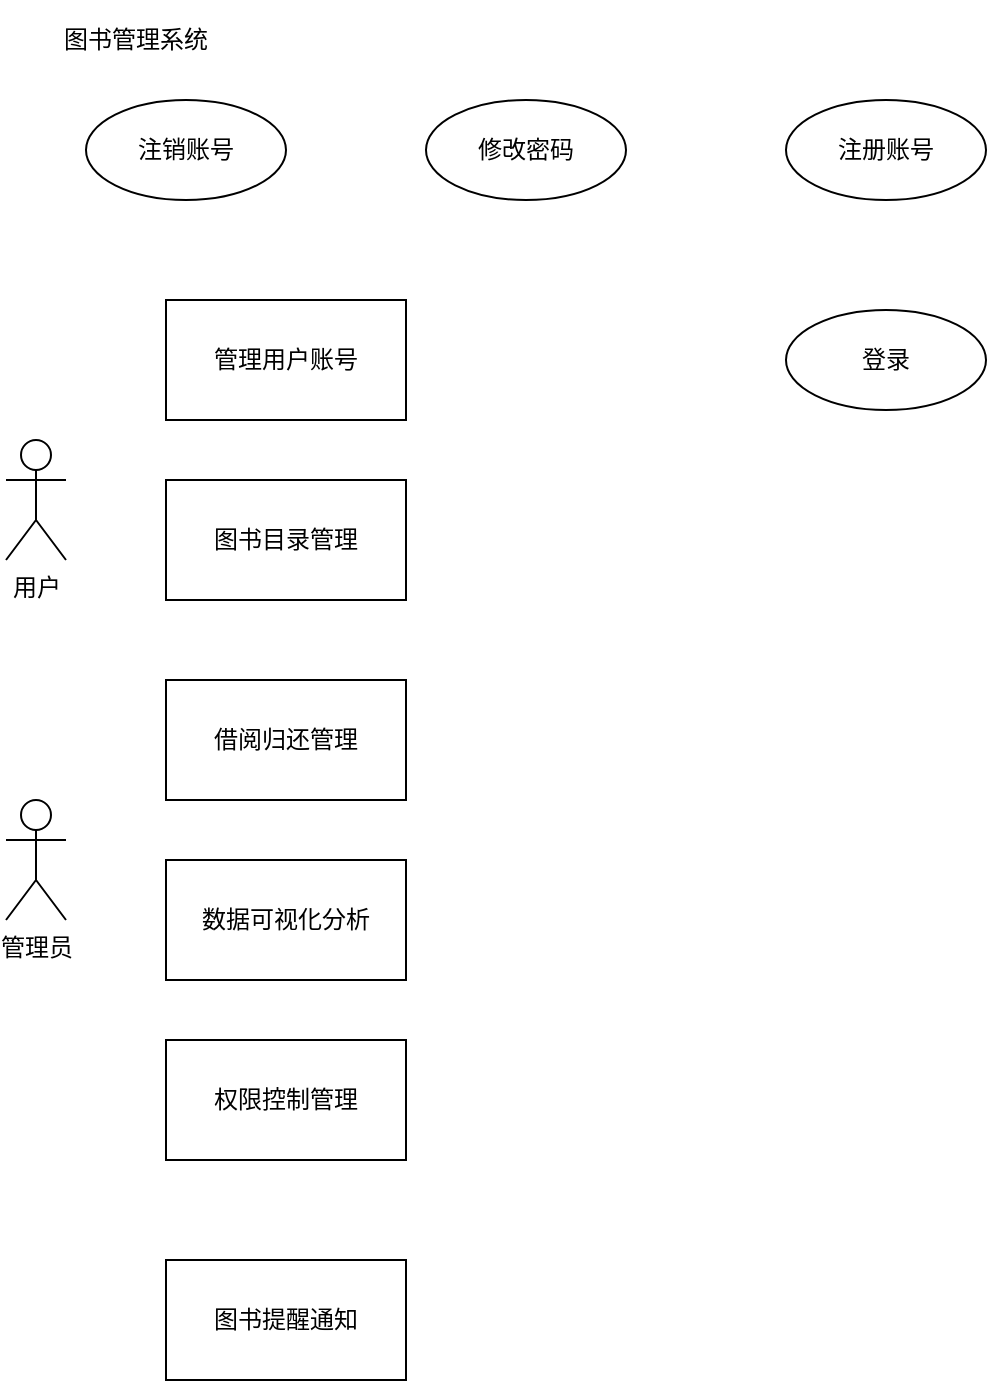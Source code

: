 <mxfile version="21.2.9" type="github">
  <diagram name="第 1 页" id="qoo20HcpE0CQszKYp_CD">
    <mxGraphModel dx="1155" dy="721" grid="1" gridSize="10" guides="1" tooltips="1" connect="1" arrows="1" fold="1" page="1" pageScale="1" pageWidth="827" pageHeight="1169" math="0" shadow="0">
      <root>
        <mxCell id="0" />
        <mxCell id="1" parent="0" />
        <mxCell id="KE7QJ5qcuOXsBu1_FsYn-1" value="管理用户账号" style="rounded=0;whiteSpace=wrap;html=1;" vertex="1" parent="1">
          <mxGeometry x="110" y="160" width="120" height="60" as="geometry" />
        </mxCell>
        <mxCell id="KE7QJ5qcuOXsBu1_FsYn-2" value="图书目录管理" style="rounded=0;whiteSpace=wrap;html=1;" vertex="1" parent="1">
          <mxGeometry x="110" y="250" width="120" height="60" as="geometry" />
        </mxCell>
        <mxCell id="KE7QJ5qcuOXsBu1_FsYn-3" value="借阅归还管理" style="rounded=0;whiteSpace=wrap;html=1;" vertex="1" parent="1">
          <mxGeometry x="110" y="350" width="120" height="60" as="geometry" />
        </mxCell>
        <mxCell id="KE7QJ5qcuOXsBu1_FsYn-4" value="数据可视化分析" style="rounded=0;whiteSpace=wrap;html=1;" vertex="1" parent="1">
          <mxGeometry x="110" y="440" width="120" height="60" as="geometry" />
        </mxCell>
        <mxCell id="KE7QJ5qcuOXsBu1_FsYn-5" value="图书提醒通知" style="rounded=0;whiteSpace=wrap;html=1;" vertex="1" parent="1">
          <mxGeometry x="110" y="640" width="120" height="60" as="geometry" />
        </mxCell>
        <mxCell id="KE7QJ5qcuOXsBu1_FsYn-6" value="权限控制管理" style="rounded=0;whiteSpace=wrap;html=1;" vertex="1" parent="1">
          <mxGeometry x="110" y="530" width="120" height="60" as="geometry" />
        </mxCell>
        <mxCell id="KE7QJ5qcuOXsBu1_FsYn-7" value="用户" style="shape=umlActor;verticalLabelPosition=bottom;verticalAlign=top;html=1;outlineConnect=0;" vertex="1" parent="1">
          <mxGeometry x="30" y="230" width="30" height="60" as="geometry" />
        </mxCell>
        <mxCell id="KE7QJ5qcuOXsBu1_FsYn-10" value="管理员" style="shape=umlActor;verticalLabelPosition=bottom;verticalAlign=top;html=1;outlineConnect=0;" vertex="1" parent="1">
          <mxGeometry x="30" y="410" width="30" height="60" as="geometry" />
        </mxCell>
        <mxCell id="KE7QJ5qcuOXsBu1_FsYn-11" value="注销账号" style="ellipse;whiteSpace=wrap;html=1;" vertex="1" parent="1">
          <mxGeometry x="70" y="60" width="100" height="50" as="geometry" />
        </mxCell>
        <mxCell id="KE7QJ5qcuOXsBu1_FsYn-13" value="修改密码" style="ellipse;whiteSpace=wrap;html=1;" vertex="1" parent="1">
          <mxGeometry x="240" y="60" width="100" height="50" as="geometry" />
        </mxCell>
        <mxCell id="KE7QJ5qcuOXsBu1_FsYn-14" value="注册账号" style="ellipse;whiteSpace=wrap;html=1;" vertex="1" parent="1">
          <mxGeometry x="420" y="60" width="100" height="50" as="geometry" />
        </mxCell>
        <mxCell id="KE7QJ5qcuOXsBu1_FsYn-15" value="登录" style="ellipse;whiteSpace=wrap;html=1;" vertex="1" parent="1">
          <mxGeometry x="420" y="165" width="100" height="50" as="geometry" />
        </mxCell>
        <mxCell id="KE7QJ5qcuOXsBu1_FsYn-17" value="图书管理系统" style="text;html=1;strokeColor=none;fillColor=none;align=center;verticalAlign=middle;whiteSpace=wrap;rounded=0;" vertex="1" parent="1">
          <mxGeometry x="40" y="10" width="110" height="40" as="geometry" />
        </mxCell>
      </root>
    </mxGraphModel>
  </diagram>
</mxfile>
